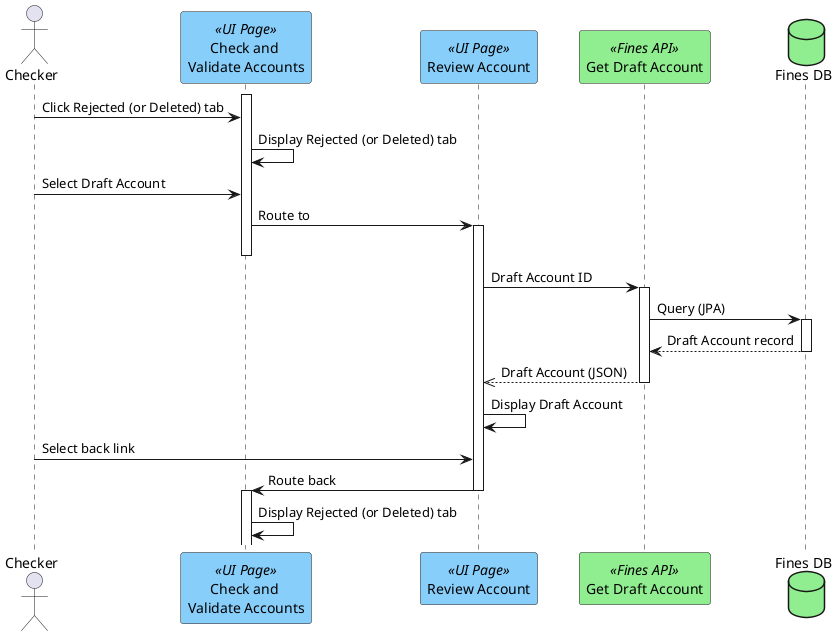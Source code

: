 @startuml
actor "Checker" as user
participant "Check and \nValidate Accounts" as page <<UI Page>> #lightskyblue
participant "Review Account" as review <<UI Page>> #lightskyblue
participant "Get Draft Account" as account <<Fines API>> #lightgreen
database "Fines DB" as db #lightgreen
activate page
user -> page : Click Rejected (or Deleted) tab
page -> page : Display Rejected (or Deleted) tab
user -> page : Select Draft Account
page -> review ++ : Route to
deactivate page
review -> account ++ : Draft Account ID
account -> db ++ : Query (JPA)
account <-- db -- : Draft Account record
review <<-- account -- : Draft Account (JSON)
review -> review : Display Draft Account
user -> review : Select back link
page <- review -- : Route back
activate page
page -> page : Display Rejected (or Deleted) tab
@enduml